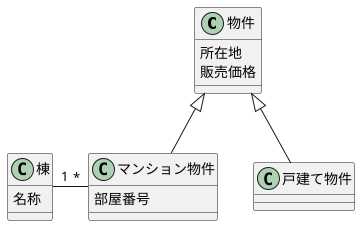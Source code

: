 @startuml

class 物件 {
  所在地
  販売価格
}

class マンション物件 {
  部屋番号
}

class 戸建て物件 {
}

class 棟 {
  名称
}

物件 <|-- マンション物件
物件 <|-- 戸建て物件
マンション物件 "*"-left-"1" 棟

@enduml
